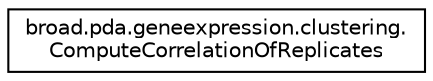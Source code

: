 digraph "Graphical Class Hierarchy"
{
  edge [fontname="Helvetica",fontsize="10",labelfontname="Helvetica",labelfontsize="10"];
  node [fontname="Helvetica",fontsize="10",shape=record];
  rankdir="LR";
  Node1 [label="broad.pda.geneexpression.clustering.\lComputeCorrelationOfReplicates",height=0.2,width=0.4,color="black", fillcolor="white", style="filled",URL="$classbroad_1_1pda_1_1geneexpression_1_1clustering_1_1_compute_correlation_of_replicates.html"];
}
